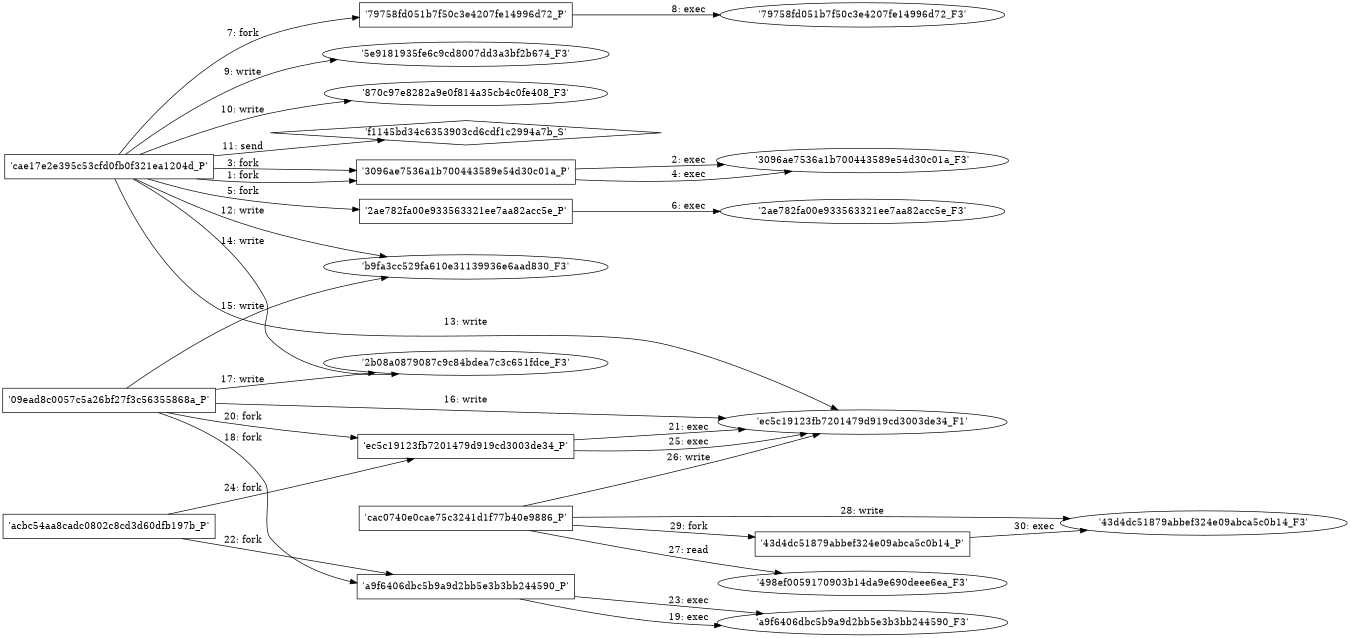 digraph "D:\Learning\Paper\apt\基于CTI的攻击预警\Dataset\攻击图\ASGfromALLCTI\Cisco Coverage for Adylkuzz, Uiwix, and EternalRocks.dot" {
rankdir="LR"
size="9"
fixedsize="false"
splines="true"
nodesep=0.3
ranksep=0
fontsize=10
overlap="scalexy"
engine= "neato"
	"'cae17e2e395c53cfd0fb0f321ea1204d_P'" [node_type=Process shape=box]
	"'3096ae7536a1b700443589e54d30c01a_P'" [node_type=Process shape=box]
	"'cae17e2e395c53cfd0fb0f321ea1204d_P'" -> "'3096ae7536a1b700443589e54d30c01a_P'" [label="1: fork"]
	"'3096ae7536a1b700443589e54d30c01a_P'" [node_type=Process shape=box]
	"'3096ae7536a1b700443589e54d30c01a_F3'" [node_type=File shape=ellipse]
	"'3096ae7536a1b700443589e54d30c01a_P'" -> "'3096ae7536a1b700443589e54d30c01a_F3'" [label="2: exec"]
	"'cae17e2e395c53cfd0fb0f321ea1204d_P'" [node_type=Process shape=box]
	"'3096ae7536a1b700443589e54d30c01a_P'" [node_type=Process shape=box]
	"'cae17e2e395c53cfd0fb0f321ea1204d_P'" -> "'3096ae7536a1b700443589e54d30c01a_P'" [label="3: fork"]
	"'3096ae7536a1b700443589e54d30c01a_P'" [node_type=Process shape=box]
	"'3096ae7536a1b700443589e54d30c01a_F3'" [node_type=File shape=ellipse]
	"'3096ae7536a1b700443589e54d30c01a_P'" -> "'3096ae7536a1b700443589e54d30c01a_F3'" [label="4: exec"]
	"'cae17e2e395c53cfd0fb0f321ea1204d_P'" [node_type=Process shape=box]
	"'2ae782fa00e933563321ee7aa82acc5e_P'" [node_type=Process shape=box]
	"'cae17e2e395c53cfd0fb0f321ea1204d_P'" -> "'2ae782fa00e933563321ee7aa82acc5e_P'" [label="5: fork"]
	"'2ae782fa00e933563321ee7aa82acc5e_P'" [node_type=Process shape=box]
	"'2ae782fa00e933563321ee7aa82acc5e_F3'" [node_type=File shape=ellipse]
	"'2ae782fa00e933563321ee7aa82acc5e_P'" -> "'2ae782fa00e933563321ee7aa82acc5e_F3'" [label="6: exec"]
	"'cae17e2e395c53cfd0fb0f321ea1204d_P'" [node_type=Process shape=box]
	"'79758fd051b7f50c3e4207fe14996d72_P'" [node_type=Process shape=box]
	"'cae17e2e395c53cfd0fb0f321ea1204d_P'" -> "'79758fd051b7f50c3e4207fe14996d72_P'" [label="7: fork"]
	"'79758fd051b7f50c3e4207fe14996d72_P'" [node_type=Process shape=box]
	"'79758fd051b7f50c3e4207fe14996d72_F3'" [node_type=File shape=ellipse]
	"'79758fd051b7f50c3e4207fe14996d72_P'" -> "'79758fd051b7f50c3e4207fe14996d72_F3'" [label="8: exec"]
	"'5e9181935fe6c9cd8007dd3a3bf2b674_F3'" [node_type=file shape=ellipse]
	"'cae17e2e395c53cfd0fb0f321ea1204d_P'" [node_type=Process shape=box]
	"'cae17e2e395c53cfd0fb0f321ea1204d_P'" -> "'5e9181935fe6c9cd8007dd3a3bf2b674_F3'" [label="9: write"]
	"'870c97e8282a9e0f814a35cb4c0fe408_F3'" [node_type=file shape=ellipse]
	"'cae17e2e395c53cfd0fb0f321ea1204d_P'" [node_type=Process shape=box]
	"'cae17e2e395c53cfd0fb0f321ea1204d_P'" -> "'870c97e8282a9e0f814a35cb4c0fe408_F3'" [label="10: write"]
	"'f1145bd34c6353903cd6cdf1c2994a7b_S'" [node_type=Socket shape=diamond]
	"'cae17e2e395c53cfd0fb0f321ea1204d_P'" [node_type=Process shape=box]
	"'cae17e2e395c53cfd0fb0f321ea1204d_P'" -> "'f1145bd34c6353903cd6cdf1c2994a7b_S'" [label="11: send"]
	"'b9fa3cc529fa610e31139936e6aad830_F3'" [node_type=file shape=ellipse]
	"'cae17e2e395c53cfd0fb0f321ea1204d_P'" [node_type=Process shape=box]
	"'cae17e2e395c53cfd0fb0f321ea1204d_P'" -> "'b9fa3cc529fa610e31139936e6aad830_F3'" [label="12: write"]
	"'ec5c19123fb7201479d919cd3003de34_F1'" [node_type=file shape=ellipse]
	"'cae17e2e395c53cfd0fb0f321ea1204d_P'" [node_type=Process shape=box]
	"'cae17e2e395c53cfd0fb0f321ea1204d_P'" -> "'ec5c19123fb7201479d919cd3003de34_F1'" [label="13: write"]
	"'2b08a0879087c9c84bdea7c3c651fdce_F3'" [node_type=file shape=ellipse]
	"'cae17e2e395c53cfd0fb0f321ea1204d_P'" [node_type=Process shape=box]
	"'cae17e2e395c53cfd0fb0f321ea1204d_P'" -> "'2b08a0879087c9c84bdea7c3c651fdce_F3'" [label="14: write"]
	"'b9fa3cc529fa610e31139936e6aad830_F3'" [node_type=file shape=ellipse]
	"'09ead8c0057c5a26bf27f3c56355868a_P'" [node_type=Process shape=box]
	"'09ead8c0057c5a26bf27f3c56355868a_P'" -> "'b9fa3cc529fa610e31139936e6aad830_F3'" [label="15: write"]
	"'ec5c19123fb7201479d919cd3003de34_F1'" [node_type=file shape=ellipse]
	"'09ead8c0057c5a26bf27f3c56355868a_P'" [node_type=Process shape=box]
	"'09ead8c0057c5a26bf27f3c56355868a_P'" -> "'ec5c19123fb7201479d919cd3003de34_F1'" [label="16: write"]
	"'2b08a0879087c9c84bdea7c3c651fdce_F3'" [node_type=file shape=ellipse]
	"'09ead8c0057c5a26bf27f3c56355868a_P'" [node_type=Process shape=box]
	"'09ead8c0057c5a26bf27f3c56355868a_P'" -> "'2b08a0879087c9c84bdea7c3c651fdce_F3'" [label="17: write"]
	"'09ead8c0057c5a26bf27f3c56355868a_P'" [node_type=Process shape=box]
	"'a9f6406dbc5b9a9d2bb5e3b3bb244590_P'" [node_type=Process shape=box]
	"'09ead8c0057c5a26bf27f3c56355868a_P'" -> "'a9f6406dbc5b9a9d2bb5e3b3bb244590_P'" [label="18: fork"]
	"'a9f6406dbc5b9a9d2bb5e3b3bb244590_P'" [node_type=Process shape=box]
	"'a9f6406dbc5b9a9d2bb5e3b3bb244590_F3'" [node_type=File shape=ellipse]
	"'a9f6406dbc5b9a9d2bb5e3b3bb244590_P'" -> "'a9f6406dbc5b9a9d2bb5e3b3bb244590_F3'" [label="19: exec"]
	"'09ead8c0057c5a26bf27f3c56355868a_P'" [node_type=Process shape=box]
	"'ec5c19123fb7201479d919cd3003de34_P'" [node_type=Process shape=box]
	"'09ead8c0057c5a26bf27f3c56355868a_P'" -> "'ec5c19123fb7201479d919cd3003de34_P'" [label="20: fork"]
	"'ec5c19123fb7201479d919cd3003de34_P'" [node_type=Process shape=box]
	"'ec5c19123fb7201479d919cd3003de34_F1'" [node_type=File shape=ellipse]
	"'ec5c19123fb7201479d919cd3003de34_P'" -> "'ec5c19123fb7201479d919cd3003de34_F1'" [label="21: exec"]
	"'acbc54aa8cadc0802c8cd3d60dfb197b_P'" [node_type=Process shape=box]
	"'a9f6406dbc5b9a9d2bb5e3b3bb244590_P'" [node_type=Process shape=box]
	"'acbc54aa8cadc0802c8cd3d60dfb197b_P'" -> "'a9f6406dbc5b9a9d2bb5e3b3bb244590_P'" [label="22: fork"]
	"'a9f6406dbc5b9a9d2bb5e3b3bb244590_P'" [node_type=Process shape=box]
	"'a9f6406dbc5b9a9d2bb5e3b3bb244590_F3'" [node_type=File shape=ellipse]
	"'a9f6406dbc5b9a9d2bb5e3b3bb244590_P'" -> "'a9f6406dbc5b9a9d2bb5e3b3bb244590_F3'" [label="23: exec"]
	"'acbc54aa8cadc0802c8cd3d60dfb197b_P'" [node_type=Process shape=box]
	"'ec5c19123fb7201479d919cd3003de34_P'" [node_type=Process shape=box]
	"'acbc54aa8cadc0802c8cd3d60dfb197b_P'" -> "'ec5c19123fb7201479d919cd3003de34_P'" [label="24: fork"]
	"'ec5c19123fb7201479d919cd3003de34_P'" [node_type=Process shape=box]
	"'ec5c19123fb7201479d919cd3003de34_F1'" [node_type=File shape=ellipse]
	"'ec5c19123fb7201479d919cd3003de34_P'" -> "'ec5c19123fb7201479d919cd3003de34_F1'" [label="25: exec"]
	"'ec5c19123fb7201479d919cd3003de34_F1'" [node_type=file shape=ellipse]
	"'cac0740e0cae75c3241d1f77b40e9886_P'" [node_type=Process shape=box]
	"'cac0740e0cae75c3241d1f77b40e9886_P'" -> "'ec5c19123fb7201479d919cd3003de34_F1'" [label="26: write"]
	"'498ef0059170903b14da9e690deee6ea_F3'" [node_type=file shape=ellipse]
	"'cac0740e0cae75c3241d1f77b40e9886_P'" [node_type=Process shape=box]
	"'cac0740e0cae75c3241d1f77b40e9886_P'" -> "'498ef0059170903b14da9e690deee6ea_F3'" [label="27: read"]
	"'43d4dc51879abbef324e09abca5c0b14_F3'" [node_type=file shape=ellipse]
	"'cac0740e0cae75c3241d1f77b40e9886_P'" [node_type=Process shape=box]
	"'cac0740e0cae75c3241d1f77b40e9886_P'" -> "'43d4dc51879abbef324e09abca5c0b14_F3'" [label="28: write"]
	"'cac0740e0cae75c3241d1f77b40e9886_P'" [node_type=Process shape=box]
	"'43d4dc51879abbef324e09abca5c0b14_P'" [node_type=Process shape=box]
	"'cac0740e0cae75c3241d1f77b40e9886_P'" -> "'43d4dc51879abbef324e09abca5c0b14_P'" [label="29: fork"]
	"'43d4dc51879abbef324e09abca5c0b14_P'" [node_type=Process shape=box]
	"'43d4dc51879abbef324e09abca5c0b14_F3'" [node_type=File shape=ellipse]
	"'43d4dc51879abbef324e09abca5c0b14_P'" -> "'43d4dc51879abbef324e09abca5c0b14_F3'" [label="30: exec"]
}
